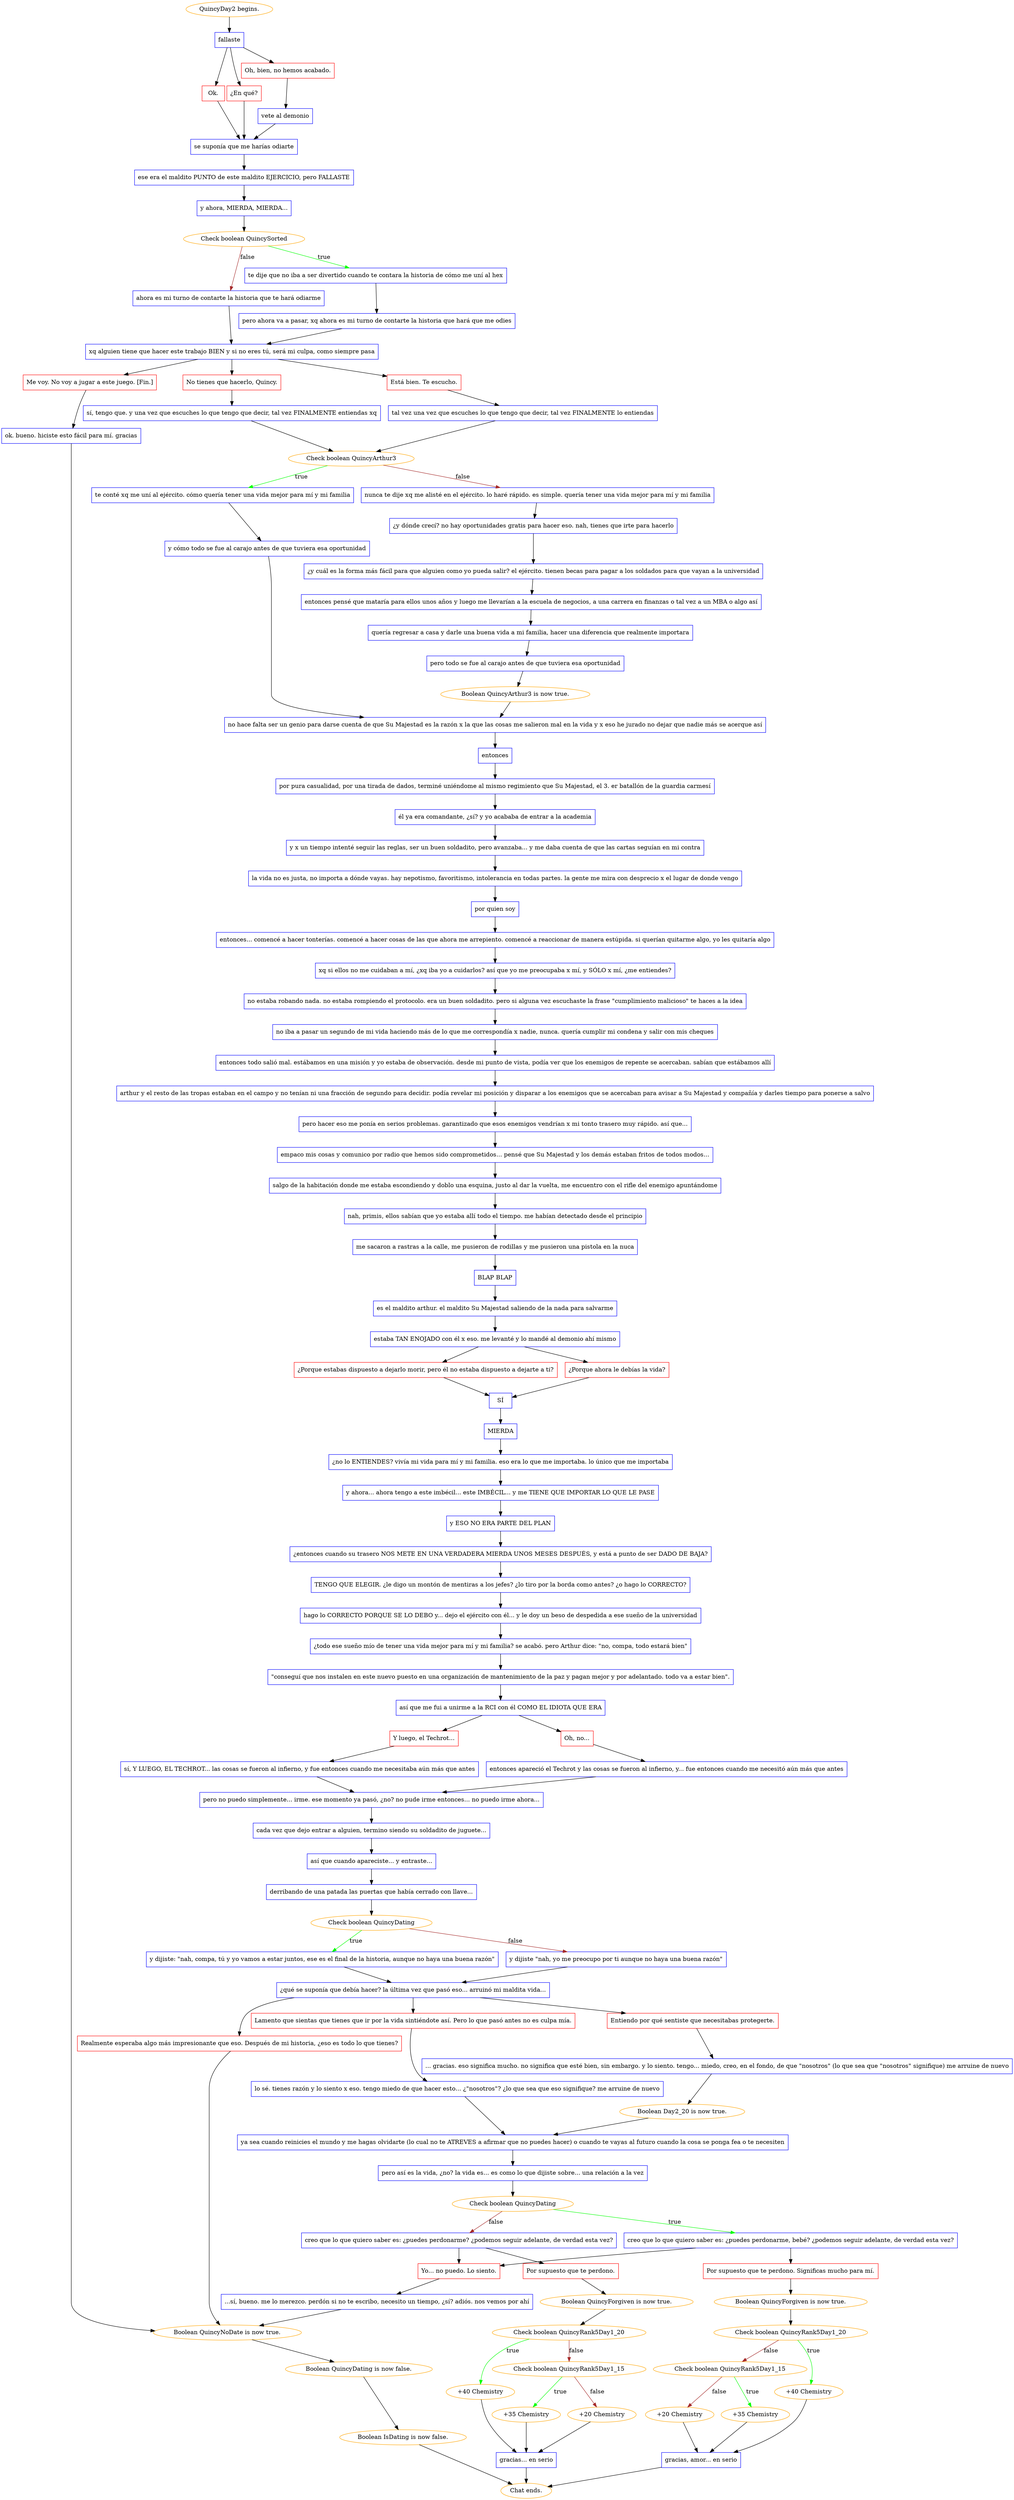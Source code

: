 digraph {
	"QuincyDay2 begins." [color=orange];
		"QuincyDay2 begins." -> j1108948483;
	j1108948483 [label="fallaste",shape=box,color=blue];
		j1108948483 -> j2693221281;
		j1108948483 -> j3668150738;
		j1108948483 -> j986006598;
	j2693221281 [label="Ok.",shape=box,color=red];
		j2693221281 -> j1896707001;
	j3668150738 [label="¿En qué?",shape=box,color=red];
		j3668150738 -> j1896707001;
	j986006598 [label="Oh, bien, no hemos acabado.",shape=box,color=red];
		j986006598 -> j1303692073;
	j1896707001 [label="se suponía que me harías odiarte",shape=box,color=blue];
		j1896707001 -> j1002194024;
	j1303692073 [label="vete al demonio",shape=box,color=blue];
		j1303692073 -> j1896707001;
	j1002194024 [label="ese era el maldito PUNTO de este maldito EJERCICIO, pero FALLASTE",shape=box,color=blue];
		j1002194024 -> j2483524938;
	j2483524938 [label="y ahora, MIERDA, MIERDA...",shape=box,color=blue];
		j2483524938 -> j2193849171;
	j2193849171 [label="Check boolean QuincySorted",color=orange];
		j2193849171 -> j4087604 [label=true,color=green];
		j2193849171 -> j909701865 [label=false,color=brown];
	j4087604 [label="te dije que no iba a ser divertido cuando te contara la historia de cómo me uní al hex",shape=box,color=blue];
		j4087604 -> j3722617088;
	j909701865 [label="ahora es mi turno de contarte la historia que te hará odiarme",shape=box,color=blue];
		j909701865 -> j3725354817;
	j3722617088 [label="pero ahora va a pasar, xq ahora es mi turno de contarte la historia que hará que me odies",shape=box,color=blue];
		j3722617088 -> j3725354817;
	j3725354817 [label="xq alguien tiene que hacer este trabajo BIEN y si no eres tú, será mi culpa, como siempre pasa",shape=box,color=blue];
		j3725354817 -> j2851188194;
		j3725354817 -> j451428773;
		j3725354817 -> j1946996607;
	j2851188194 [label="Está bien. Te escucho.",shape=box,color=red];
		j2851188194 -> j4179724578;
	j451428773 [label="No tienes que hacerlo, Quincy.",shape=box,color=red];
		j451428773 -> j1019467167;
	j1946996607 [label="Me voy. No voy a jugar a este juego. [Fin.]",shape=box,color=red];
		j1946996607 -> j1266761855;
	j4179724578 [label="tal vez una vez que escuches lo que tengo que decir, tal vez FINALMENTE lo entiendas",shape=box,color=blue];
		j4179724578 -> j217359542;
	j1019467167 [label="sí, tengo que. y una vez que escuches lo que tengo que decir, tal vez FINALMENTE entiendas xq",shape=box,color=blue];
		j1019467167 -> j217359542;
	j1266761855 [label="ok. bueno. hiciste esto fácil para mí. gracias",shape=box,color=blue];
		j1266761855 -> j3567260245;
	j217359542 [label="Check boolean QuincyArthur3",color=orange];
		j217359542 -> j3888246639 [label=true,color=green];
		j217359542 -> j1586396888 [label=false,color=brown];
	j3567260245 [label="Boolean QuincyNoDate is now true.",color=orange];
		j3567260245 -> j3990685114;
	j3888246639 [label="te conté xq me uní al ejército. cómo quería tener una vida mejor para mí y mi familia",shape=box,color=blue];
		j3888246639 -> j603191037;
	j1586396888 [label="nunca te dije xq me alisté en el ejército. lo haré rápido. es simple. quería tener una vida mejor para mí y mi familia",shape=box,color=blue];
		j1586396888 -> j1007060693;
	j3990685114 [label="Boolean QuincyDating is now false.",color=orange];
		j3990685114 -> j178902881;
	j603191037 [label="y cómo todo se fue al carajo antes de que tuviera esa oportunidad",shape=box,color=blue];
		j603191037 -> j1355249066;
	j1007060693 [label="¿y dónde crecí? no hay oportunidades gratis para hacer eso. nah, tienes que irte para hacerlo",shape=box,color=blue];
		j1007060693 -> j3529141598;
	j178902881 [label="Boolean IsDating is now false.",color=orange];
		j178902881 -> "Chat ends.";
	j1355249066 [label="no hace falta ser un genio para darse cuenta de que Su Majestad es la razón x la que las cosas me salieron mal en la vida y x eso he jurado no dejar que nadie más se acerque así",shape=box,color=blue];
		j1355249066 -> j3696950548;
	j3529141598 [label="¿y cuál es la forma más fácil para que alguien como yo pueda salir? el ejército. tienen becas para pagar a los soldados para que vayan a la universidad",shape=box,color=blue];
		j3529141598 -> j3802059638;
	"Chat ends." [color=orange];
	j3696950548 [label="entonces",shape=box,color=blue];
		j3696950548 -> j1291503133;
	j3802059638 [label="entonces pensé que mataría para ellos unos años y luego me llevarían a la escuela de negocios, a una carrera en finanzas o tal vez a un MBA o algo así",shape=box,color=blue];
		j3802059638 -> j1213262147;
	j1291503133 [label="por pura casualidad, por una tirada de dados, terminé uniéndome al mismo regimiento que Su Majestad, el 3. er batallón de la guardia carmesí",shape=box,color=blue];
		j1291503133 -> j2583986293;
	j1213262147 [label="quería regresar a casa y darle una buena vida a mi familia, hacer una diferencia que realmente importara",shape=box,color=blue];
		j1213262147 -> j960094770;
	j2583986293 [label="él ya era comandante, ¿sí? y yo acababa de entrar a la academia",shape=box,color=blue];
		j2583986293 -> j3780434770;
	j960094770 [label="pero todo se fue al carajo antes de que tuviera esa oportunidad",shape=box,color=blue];
		j960094770 -> j3102214626;
	j3780434770 [label="y x un tiempo intenté seguir las reglas, ser un buen soldadito, pero avanzaba... y me daba cuenta de que las cartas seguían en mi contra",shape=box,color=blue];
		j3780434770 -> j3083245147;
	j3102214626 [label="Boolean QuincyArthur3 is now true.",color=orange];
		j3102214626 -> j1355249066;
	j3083245147 [label="la vida no es justa, no importa a dónde vayas. hay nepotismo, favoritismo, intolerancia en todas partes. la gente me mira con desprecio x el lugar de donde vengo",shape=box,color=blue];
		j3083245147 -> j3866762529;
	j3866762529 [label="por quien soy",shape=box,color=blue];
		j3866762529 -> j2655766458;
	j2655766458 [label="entonces... comencé a hacer tonterías. comencé a hacer cosas de las que ahora me arrepiento. comencé a reaccionar de manera estúpida. si querían quitarme algo, yo les quitaría algo",shape=box,color=blue];
		j2655766458 -> j1232996524;
	j1232996524 [label="xq si ellos no me cuidaban a mí, ¿xq iba yo a cuidarlos? así que yo me preocupaba x mí, y SÓLO x mí, ¿me entiendes?",shape=box,color=blue];
		j1232996524 -> j1164258205;
	j1164258205 [label="no estaba robando nada. no estaba rompiendo el protocolo. era un buen soldadito. pero si alguna vez escuchaste la frase \"cumplimiento malicioso\" te haces a la idea",shape=box,color=blue];
		j1164258205 -> j2589115088;
	j2589115088 [label="no iba a pasar un segundo de mi vida haciendo más de lo que me correspondía x nadie, nunca. quería cumplir mi condena y salir con mis cheques",shape=box,color=blue];
		j2589115088 -> j224640202;
	j224640202 [label="entonces todo salió mal. estábamos en una misión y yo estaba de observación. desde mi punto de vista, podía ver que los enemigos de repente se acercaban. sabían que estábamos allí",shape=box,color=blue];
		j224640202 -> j823538378;
	j823538378 [label="arthur y el resto de las tropas estaban en el campo y no tenían ni una fracción de segundo para decidir. podía revelar mi posición y disparar a los enemigos que se acercaban para avisar a Su Majestad y compañía y darles tiempo para ponerse a salvo",shape=box,color=blue];
		j823538378 -> j476237261;
	j476237261 [label="pero hacer eso me ponía en serios problemas. garantizado que esos enemigos vendrían x mi tonto trasero muy rápido. así que...",shape=box,color=blue];
		j476237261 -> j3926437342;
	j3926437342 [label="empaco mis cosas y comunico por radio que hemos sido comprometidos... pensé que Su Majestad y los demás estaban fritos de todos modos...",shape=box,color=blue];
		j3926437342 -> j3961393823;
	j3961393823 [label="salgo de la habitación donde me estaba escondiendo y doblo una esquina, justo al dar la vuelta, me encuentro con el rifle del enemigo apuntándome",shape=box,color=blue];
		j3961393823 -> j2689294662;
	j2689294662 [label="nah, primis, ellos sabían que yo estaba allí todo el tiempo. me habían detectado desde el principio",shape=box,color=blue];
		j2689294662 -> j483786635;
	j483786635 [label="me sacaron a rastras a la calle, me pusieron de rodillas y me pusieron una pistola en la nuca",shape=box,color=blue];
		j483786635 -> j2534869285;
	j2534869285 [label="BLAP BLAP",shape=box,color=blue];
		j2534869285 -> j1861644680;
	j1861644680 [label="es el maldito arthur. el maldito Su Majestad saliendo de la nada para salvarme",shape=box,color=blue];
		j1861644680 -> j3389446008;
	j3389446008 [label="estaba TAN ENOJADO con él x eso. me levanté y lo mandé al demonio ahí mismo",shape=box,color=blue];
		j3389446008 -> j2171272394;
		j3389446008 -> j4137017511;
	j2171272394 [label="¿Porque estabas dispuesto a dejarlo morir, pero él no estaba dispuesto a dejarte a ti?",shape=box,color=red];
		j2171272394 -> j1692622882;
	j4137017511 [label="¿Porque ahora le debías la vida?",shape=box,color=red];
		j4137017511 -> j1692622882;
	j1692622882 [label="SÍ",shape=box,color=blue];
		j1692622882 -> j1567305885;
	j1567305885 [label="MIERDA",shape=box,color=blue];
		j1567305885 -> j3495630480;
	j3495630480 [label="¿no lo ENTIENDES? vivía mi vida para mí y mi familia. eso era lo que me importaba. lo único que me importaba",shape=box,color=blue];
		j3495630480 -> j2753910474;
	j2753910474 [label="y ahora... ahora tengo a este imbécil... este IMBÉCIL... y me TIENE QUE IMPORTAR LO QUE LE PASE",shape=box,color=blue];
		j2753910474 -> j164460377;
	j164460377 [label="y ESO NO ERA PARTE DEL PLAN",shape=box,color=blue];
		j164460377 -> j3676116473;
	j3676116473 [label="¿entonces cuando su trasero NOS METE EN UNA VERDADERA MIERDA UNOS MESES DESPUÉS, y está a punto de ser DADO DE BAJA?",shape=box,color=blue];
		j3676116473 -> j3392576731;
	j3392576731 [label="TENGO QUE ELEGIR. ¿le digo un montón de mentiras a los jefes? ¿lo tiro por la borda como antes? ¿o hago lo CORRECTO?",shape=box,color=blue];
		j3392576731 -> j3174070857;
	j3174070857 [label="hago lo CORRECTO PORQUE SE LO DEBO y... dejo el ejército con él... y le doy un beso de despedida a ese sueño de la universidad",shape=box,color=blue];
		j3174070857 -> j3599269426;
	j3599269426 [label="¿todo ese sueño mío de tener una vida mejor para mí y mi familia? se acabó. pero Arthur dice: \"no, compa, todo estará bien\"",shape=box,color=blue];
		j3599269426 -> j1586401741;
	j1586401741 [label="\"conseguí que nos instalen en este nuevo puesto en una organización de mantenimiento de la paz y pagan mejor y por adelantado. todo va a estar bien\".",shape=box,color=blue];
		j1586401741 -> j1516199135;
	j1516199135 [label="así que me fui a unirme a la RCI con él COMO EL IDIOTA QUE ERA",shape=box,color=blue];
		j1516199135 -> j649368882;
		j1516199135 -> j2400345231;
	j649368882 [label="Y luego, el Techrot...",shape=box,color=red];
		j649368882 -> j1796162793;
	j2400345231 [label="Oh, no...",shape=box,color=red];
		j2400345231 -> j3863534572;
	j1796162793 [label="sí, Y LUEGO, EL TECHROT... las cosas se fueron al infierno, y fue entonces cuando me necesitaba aún más que antes",shape=box,color=blue];
		j1796162793 -> j2343043513;
	j3863534572 [label="entonces apareció el Techrot y las cosas se fueron al infierno, y... fue entonces cuando me necesitó aún más que antes",shape=box,color=blue];
		j3863534572 -> j2343043513;
	j2343043513 [label="pero no puedo simplemente... irme. ese momento ya pasó, ¿no? no pude irme entonces... no puedo irme ahora...",shape=box,color=blue];
		j2343043513 -> j373213670;
	j373213670 [label="cada vez que dejo entrar a alguien, termino siendo su soldadito de juguete...",shape=box,color=blue];
		j373213670 -> j2945716906;
	j2945716906 [label="así que cuando apareciste... y entraste...",shape=box,color=blue];
		j2945716906 -> j474735257;
	j474735257 [label="derribando de una patada las puertas que había cerrado con llave...",shape=box,color=blue];
		j474735257 -> j3896065295;
	j3896065295 [label="Check boolean QuincyDating",color=orange];
		j3896065295 -> j4050589738 [label=true,color=green];
		j3896065295 -> j2770778082 [label=false,color=brown];
	j4050589738 [label="y dijiste: \"nah, compa, tú y yo vamos a estar juntos, ese es el final de la historia, aunque no haya una buena razón\"",shape=box,color=blue];
		j4050589738 -> j573732731;
	j2770778082 [label="y dijiste \"nah, yo me preocupo por ti aunque no haya una buena razón\"",shape=box,color=blue];
		j2770778082 -> j573732731;
	j573732731 [label="¿qué se suponía que debía hacer? la última vez que pasó eso... arruinó mi maldita vida...",shape=box,color=blue];
		j573732731 -> j930911834;
		j573732731 -> j2795200601;
		j573732731 -> j826746579;
	j930911834 [label="Lamento que sientas que tienes que ir por la vida sintiéndote así. Pero lo que pasó antes no es culpa mía.",shape=box,color=red];
		j930911834 -> j1369917853;
	j2795200601 [label="Entiendo por qué sentiste que necesitabas protegerte.",shape=box,color=red];
		j2795200601 -> j2879113785;
	j826746579 [label="Realmente esperaba algo más impresionante que eso. Después de mi historia, ¿eso es todo lo que tienes?",shape=box,color=red];
		j826746579 -> j3567260245;
	j1369917853 [label="lo sé. tienes razón y lo siento x eso. tengo miedo de que hacer esto... ¿\"nosotros\"? ¿lo que sea que eso signifique? me arruine de nuevo",shape=box,color=blue];
		j1369917853 -> j3666237669;
	j2879113785 [label="... gracias. eso significa mucho. no significa que esté bien, sin embargo. y lo siento. tengo... miedo, creo, en el fondo, de que \"nosotros\" (lo que sea que \"nosotros\" signifique) me arruine de nuevo",shape=box,color=blue];
		j2879113785 -> j2741674418;
	j3666237669 [label="ya sea cuando reinicies el mundo y me hagas olvidarte (lo cual no te ATREVES a afirmar que no puedes hacer) o cuando te vayas al futuro cuando la cosa se ponga fea o te necesiten",shape=box,color=blue];
		j3666237669 -> j2817842474;
	j2741674418 [label="Boolean Day2_20 is now true.",color=orange];
		j2741674418 -> j3666237669;
	j2817842474 [label="pero así es la vida, ¿no? la vida es... es como lo que dijiste sobre... una relación a la vez",shape=box,color=blue];
		j2817842474 -> j1761599365;
	j1761599365 [label="Check boolean QuincyDating",color=orange];
		j1761599365 -> j2588386216 [label=true,color=green];
		j1761599365 -> j4079278762 [label=false,color=brown];
	j2588386216 [label="creo que lo que quiero saber es: ¿puedes perdonarme, bebé? ¿podemos seguir adelante, de verdad esta vez?",shape=box,color=blue];
		j2588386216 -> j3716732561;
		j2588386216 -> j2206064068;
	j4079278762 [label="creo que lo que quiero saber es: ¿puedes perdonarme? ¿podemos seguir adelante, de verdad esta vez?",shape=box,color=blue];
		j4079278762 -> j2626166823;
		j4079278762 -> j2206064068;
	j3716732561 [label="Por supuesto que te perdono. Significas mucho para mí.",shape=box,color=red];
		j3716732561 -> j2050425405;
	j2206064068 [label="Yo... no puedo. Lo siento.",shape=box,color=red];
		j2206064068 -> j4208180765;
	j2626166823 [label="Por supuesto que te perdono.",shape=box,color=red];
		j2626166823 -> j4228402386;
	j2050425405 [label="Boolean QuincyForgiven is now true.",color=orange];
		j2050425405 -> j2323138538;
	j4208180765 [label="...sí, bueno. me lo merezco. perdón si no te escribo, necesito un tiempo, ¿sí? adiós. nos vemos por ahí",shape=box,color=blue];
		j4208180765 -> j3567260245;
	j4228402386 [label="Boolean QuincyForgiven is now true.",color=orange];
		j4228402386 -> j2247006792;
	j2323138538 [label="Check boolean QuincyRank5Day1_20",color=orange];
		j2323138538 -> j1995164661 [label=true,color=green];
		j2323138538 -> j1605069734 [label=false,color=brown];
	j2247006792 [label="Check boolean QuincyRank5Day1_20",color=orange];
		j2247006792 -> j900579559 [label=true,color=green];
		j2247006792 -> j2464610710 [label=false,color=brown];
	j1995164661 [label="+40 Chemistry",color=orange];
		j1995164661 -> j94807909;
	j1605069734 [label="Check boolean QuincyRank5Day1_15",color=orange];
		j1605069734 -> j486519108 [label=true,color=green];
		j1605069734 -> j3530276074 [label=false,color=brown];
	j900579559 [label="+40 Chemistry",color=orange];
		j900579559 -> j2877915517;
	j2464610710 [label="Check boolean QuincyRank5Day1_15",color=orange];
		j2464610710 -> j1503631904 [label=true,color=green];
		j2464610710 -> j1228558024 [label=false,color=brown];
	j94807909 [label="gracias, amor... en serio",shape=box,color=blue];
		j94807909 -> "Chat ends.";
	j486519108 [label="+35 Chemistry",color=orange];
		j486519108 -> j94807909;
	j3530276074 [label="+20 Chemistry",color=orange];
		j3530276074 -> j94807909;
	j2877915517 [label="gracias... en serio",shape=box,color=blue];
		j2877915517 -> "Chat ends.";
	j1503631904 [label="+35 Chemistry",color=orange];
		j1503631904 -> j2877915517;
	j1228558024 [label="+20 Chemistry",color=orange];
		j1228558024 -> j2877915517;
}